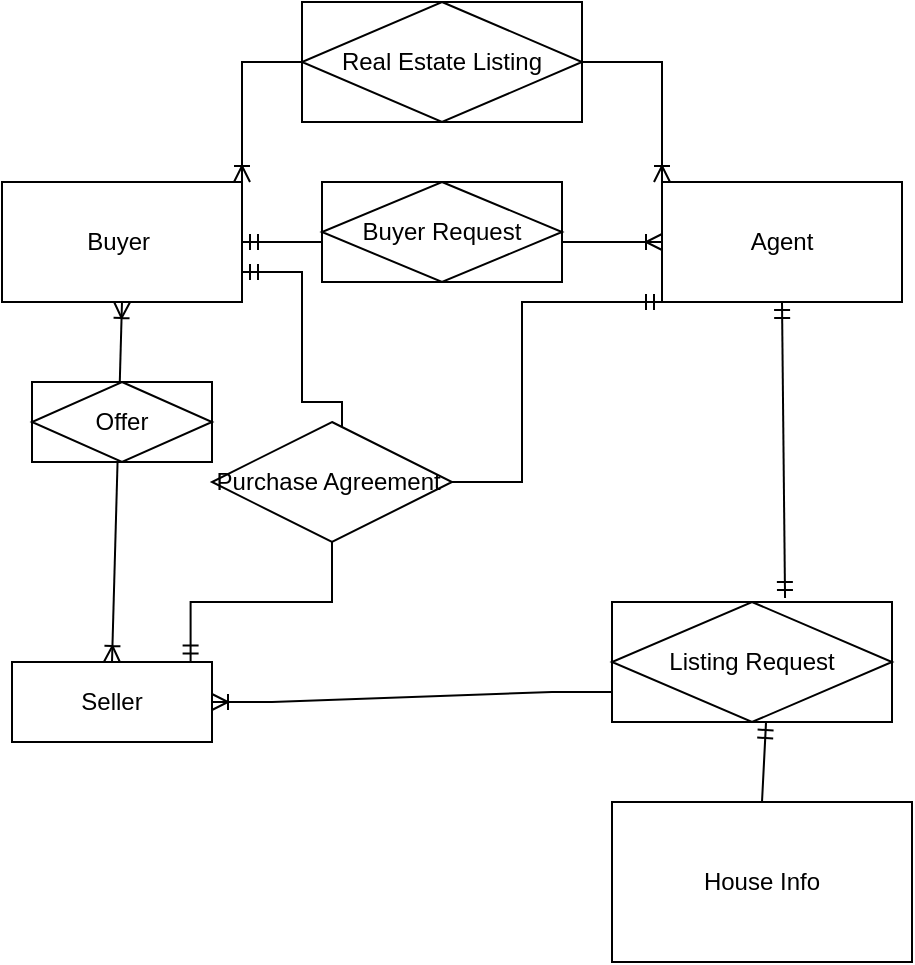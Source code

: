 <mxfile version="16.6.2" type="github">
  <diagram id="n3ylsR31DIIBl8LECY_b" name="Page-1">
    <mxGraphModel dx="1385" dy="655" grid="1" gridSize="10" guides="1" tooltips="1" connect="1" arrows="1" fold="1" page="1" pageScale="1" pageWidth="850" pageHeight="1100" math="0" shadow="0">
      <root>
        <mxCell id="0" />
        <mxCell id="1" parent="0" />
        <mxCell id="sOvm53JcDeCQ3LbuQ815-17" value="" style="fontSize=12;html=1;endArrow=ERoneToMany;startArrow=ERoneToMany;rounded=0;entryX=0.5;entryY=1;entryDx=0;entryDy=0;exitX=0.5;exitY=0;exitDx=0;exitDy=0;" edge="1" parent="1" source="BU1Sw6ynRWNjTj_LjlDa-11" target="BU1Sw6ynRWNjTj_LjlDa-1">
          <mxGeometry width="100" height="100" relative="1" as="geometry">
            <mxPoint x="40" y="260" as="sourcePoint" />
            <mxPoint x="140" y="160" as="targetPoint" />
          </mxGeometry>
        </mxCell>
        <mxCell id="BU1Sw6ynRWNjTj_LjlDa-1" value="Buyer&amp;nbsp;" style="rounded=0;whiteSpace=wrap;html=1;" parent="1" vertex="1">
          <mxGeometry x="50" y="90" width="120" height="60" as="geometry" />
        </mxCell>
        <mxCell id="BU1Sw6ynRWNjTj_LjlDa-2" value="Agent" style="rounded=0;whiteSpace=wrap;html=1;" parent="1" vertex="1">
          <mxGeometry x="380" y="90" width="120" height="60" as="geometry" />
        </mxCell>
        <mxCell id="BU1Sw6ynRWNjTj_LjlDa-6" value="" style="edgeStyle=entityRelationEdgeStyle;fontSize=12;html=1;endArrow=ERoneToMany;startArrow=ERmandOne;rounded=0;entryX=0;entryY=0.5;entryDx=0;entryDy=0;" parent="1" target="BU1Sw6ynRWNjTj_LjlDa-2" edge="1">
          <mxGeometry width="100" height="100" relative="1" as="geometry">
            <mxPoint x="170" y="120" as="sourcePoint" />
            <mxPoint x="270" y="20" as="targetPoint" />
          </mxGeometry>
        </mxCell>
        <mxCell id="BU1Sw6ynRWNjTj_LjlDa-7" value="" style="edgeStyle=elbowEdgeStyle;fontSize=12;html=1;endArrow=ERoneToMany;startArrow=ERoneToMany;rounded=0;entryX=0;entryY=0;entryDx=0;entryDy=0;exitX=1;exitY=0;exitDx=0;exitDy=0;elbow=vertical;" parent="1" source="BU1Sw6ynRWNjTj_LjlDa-1" target="BU1Sw6ynRWNjTj_LjlDa-2" edge="1">
          <mxGeometry width="100" height="100" relative="1" as="geometry">
            <mxPoint x="290" y="80" as="sourcePoint" />
            <mxPoint x="390" y="-20" as="targetPoint" />
            <Array as="points">
              <mxPoint x="280" y="30" />
              <mxPoint x="280" y="30" />
              <mxPoint x="280" y="50" />
            </Array>
          </mxGeometry>
        </mxCell>
        <mxCell id="BU1Sw6ynRWNjTj_LjlDa-11" value="Seller" style="whiteSpace=wrap;html=1;align=center;" parent="1" vertex="1">
          <mxGeometry x="55" y="330" width="100" height="40" as="geometry" />
        </mxCell>
        <mxCell id="BU1Sw6ynRWNjTj_LjlDa-23" value="" style="fontSize=12;html=1;endArrow=ERmandOne;startArrow=ERmandOne;rounded=0;elbow=vertical;entryX=0.5;entryY=1;entryDx=0;entryDy=0;exitX=0.618;exitY=-0.033;exitDx=0;exitDy=0;exitPerimeter=0;" parent="1" source="sOvm53JcDeCQ3LbuQ815-11" target="BU1Sw6ynRWNjTj_LjlDa-2" edge="1">
          <mxGeometry width="100" height="100" relative="1" as="geometry">
            <mxPoint x="440" y="260.0" as="sourcePoint" />
            <mxPoint x="320" y="420" as="targetPoint" />
          </mxGeometry>
        </mxCell>
        <mxCell id="sOvm53JcDeCQ3LbuQ815-5" value="" style="edgeStyle=entityRelationEdgeStyle;fontSize=12;html=1;endArrow=ERoneToMany;rounded=0;exitX=0;exitY=0.75;exitDx=0;exitDy=0;entryX=1;entryY=0.5;entryDx=0;entryDy=0;" edge="1" parent="1" source="sOvm53JcDeCQ3LbuQ815-11" target="BU1Sw6ynRWNjTj_LjlDa-11">
          <mxGeometry width="100" height="100" relative="1" as="geometry">
            <mxPoint x="200" y="460" as="sourcePoint" />
            <mxPoint x="300" y="360" as="targetPoint" />
          </mxGeometry>
        </mxCell>
        <mxCell id="sOvm53JcDeCQ3LbuQ815-6" value="Offer" style="shape=associativeEntity;whiteSpace=wrap;html=1;align=center;" vertex="1" parent="1">
          <mxGeometry x="65" y="190" width="90" height="40" as="geometry" />
        </mxCell>
        <mxCell id="sOvm53JcDeCQ3LbuQ815-7" value="Buyer Request" style="shape=associativeEntity;whiteSpace=wrap;html=1;align=center;" vertex="1" parent="1">
          <mxGeometry x="210" y="90" width="120" height="50" as="geometry" />
        </mxCell>
        <mxCell id="sOvm53JcDeCQ3LbuQ815-9" value="Real Estate Listing" style="shape=associativeEntity;whiteSpace=wrap;html=1;align=center;" vertex="1" parent="1">
          <mxGeometry x="200" width="140" height="60" as="geometry" />
        </mxCell>
        <mxCell id="sOvm53JcDeCQ3LbuQ815-11" value="Listing Request" style="shape=associativeEntity;whiteSpace=wrap;html=1;align=center;" vertex="1" parent="1">
          <mxGeometry x="355" y="300" width="140" height="60" as="geometry" />
        </mxCell>
        <mxCell id="sOvm53JcDeCQ3LbuQ815-12" value="" style="edgeStyle=orthogonalEdgeStyle;fontSize=12;html=1;endArrow=ERmandOne;rounded=0;exitX=1;exitY=0.5;exitDx=0;exitDy=0;entryX=0;entryY=1;entryDx=0;entryDy=0;" edge="1" parent="1" target="BU1Sw6ynRWNjTj_LjlDa-2">
          <mxGeometry width="100" height="100" relative="1" as="geometry">
            <mxPoint x="260" y="240" as="sourcePoint" />
            <mxPoint x="230" y="290" as="targetPoint" />
            <Array as="points">
              <mxPoint x="310" y="240" />
              <mxPoint x="310" y="150" />
            </Array>
          </mxGeometry>
        </mxCell>
        <mxCell id="sOvm53JcDeCQ3LbuQ815-13" value="" style="edgeStyle=orthogonalEdgeStyle;fontSize=12;html=1;endArrow=ERmandOne;rounded=0;exitX=0.57;exitY=0.025;exitDx=0;exitDy=0;entryX=1;entryY=0.75;entryDx=0;entryDy=0;exitPerimeter=0;" edge="1" parent="1" target="BU1Sw6ynRWNjTj_LjlDa-1">
          <mxGeometry width="100" height="100" relative="1" as="geometry">
            <mxPoint x="217" y="221" as="sourcePoint" />
            <mxPoint x="170" y="200" as="targetPoint" />
            <Array as="points">
              <mxPoint x="220" y="221" />
              <mxPoint x="220" y="200" />
              <mxPoint x="200" y="200" />
              <mxPoint x="200" y="135" />
            </Array>
          </mxGeometry>
        </mxCell>
        <mxCell id="sOvm53JcDeCQ3LbuQ815-14" value="Purchase Agreement&amp;nbsp;" style="shape=rhombus;perimeter=rhombusPerimeter;whiteSpace=wrap;html=1;align=center;" vertex="1" parent="1">
          <mxGeometry x="155" y="210" width="120" height="60" as="geometry" />
        </mxCell>
        <mxCell id="sOvm53JcDeCQ3LbuQ815-15" value="House Info" style="whiteSpace=wrap;html=1;align=center;" vertex="1" parent="1">
          <mxGeometry x="355" y="400" width="150" height="80" as="geometry" />
        </mxCell>
        <mxCell id="sOvm53JcDeCQ3LbuQ815-16" value="" style="fontSize=12;html=1;endArrow=ERmandOne;rounded=0;exitX=0.55;exitY=1.013;exitDx=0;exitDy=0;exitPerimeter=0;" edge="1" parent="1" source="sOvm53JcDeCQ3LbuQ815-11">
          <mxGeometry width="100" height="100" relative="1" as="geometry">
            <mxPoint x="330" y="320" as="sourcePoint" />
            <mxPoint x="432" y="360" as="targetPoint" />
            <Array as="points">
              <mxPoint x="430" y="400" />
            </Array>
          </mxGeometry>
        </mxCell>
        <mxCell id="sOvm53JcDeCQ3LbuQ815-18" value="" style="edgeStyle=elbowEdgeStyle;fontSize=12;html=1;endArrow=ERmandOne;rounded=0;exitX=0.5;exitY=1;exitDx=0;exitDy=0;entryX=0.893;entryY=-0.007;entryDx=0;entryDy=0;entryPerimeter=0;" edge="1" parent="1" source="sOvm53JcDeCQ3LbuQ815-14" target="BU1Sw6ynRWNjTj_LjlDa-11">
          <mxGeometry width="100" height="100" relative="1" as="geometry">
            <mxPoint x="165" y="340" as="sourcePoint" />
            <mxPoint x="160" y="340" as="targetPoint" />
          </mxGeometry>
        </mxCell>
      </root>
    </mxGraphModel>
  </diagram>
</mxfile>
